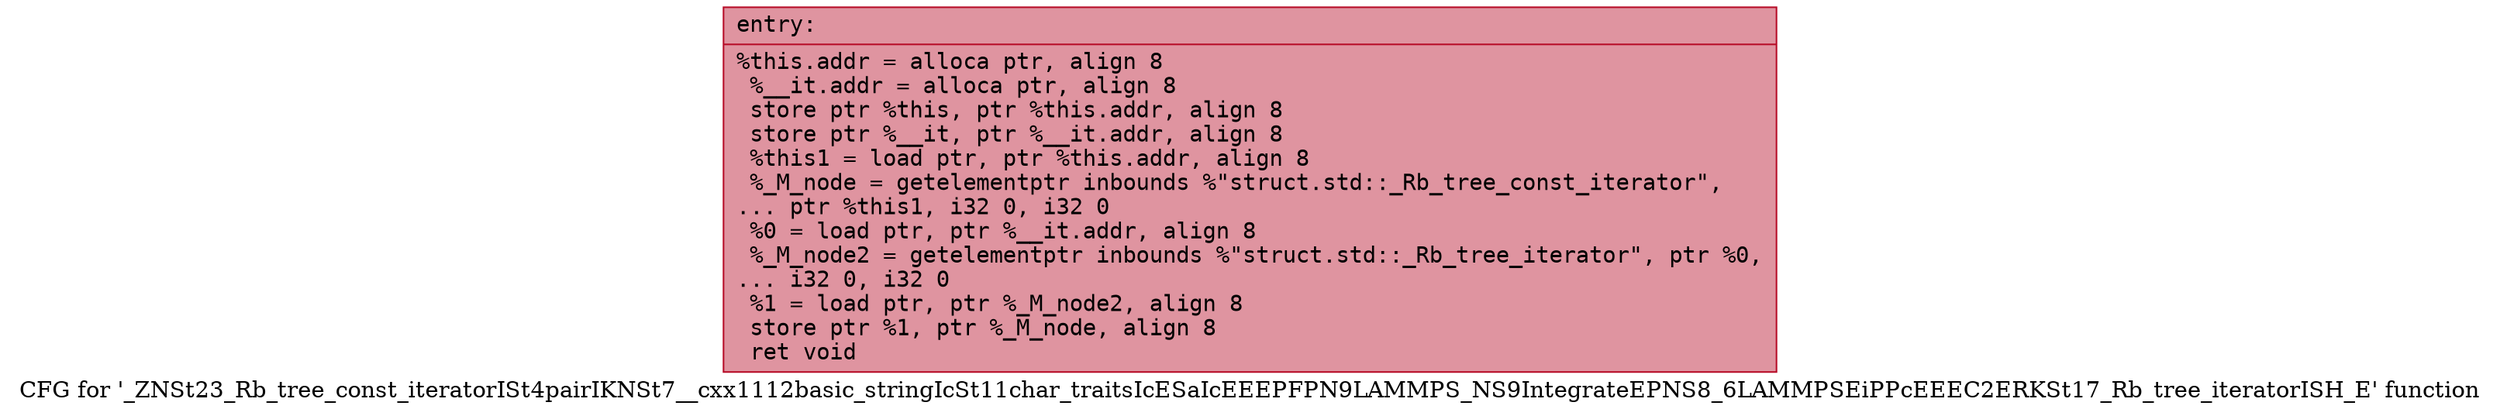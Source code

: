 digraph "CFG for '_ZNSt23_Rb_tree_const_iteratorISt4pairIKNSt7__cxx1112basic_stringIcSt11char_traitsIcESaIcEEEPFPN9LAMMPS_NS9IntegrateEPNS8_6LAMMPSEiPPcEEEC2ERKSt17_Rb_tree_iteratorISH_E' function" {
	label="CFG for '_ZNSt23_Rb_tree_const_iteratorISt4pairIKNSt7__cxx1112basic_stringIcSt11char_traitsIcESaIcEEEPFPN9LAMMPS_NS9IntegrateEPNS8_6LAMMPSEiPPcEEEC2ERKSt17_Rb_tree_iteratorISH_E' function";

	Node0x55ee271ce0b0 [shape=record,color="#b70d28ff", style=filled, fillcolor="#b70d2870" fontname="Courier",label="{entry:\l|  %this.addr = alloca ptr, align 8\l  %__it.addr = alloca ptr, align 8\l  store ptr %this, ptr %this.addr, align 8\l  store ptr %__it, ptr %__it.addr, align 8\l  %this1 = load ptr, ptr %this.addr, align 8\l  %_M_node = getelementptr inbounds %\"struct.std::_Rb_tree_const_iterator\",\l... ptr %this1, i32 0, i32 0\l  %0 = load ptr, ptr %__it.addr, align 8\l  %_M_node2 = getelementptr inbounds %\"struct.std::_Rb_tree_iterator\", ptr %0,\l... i32 0, i32 0\l  %1 = load ptr, ptr %_M_node2, align 8\l  store ptr %1, ptr %_M_node, align 8\l  ret void\l}"];
}
